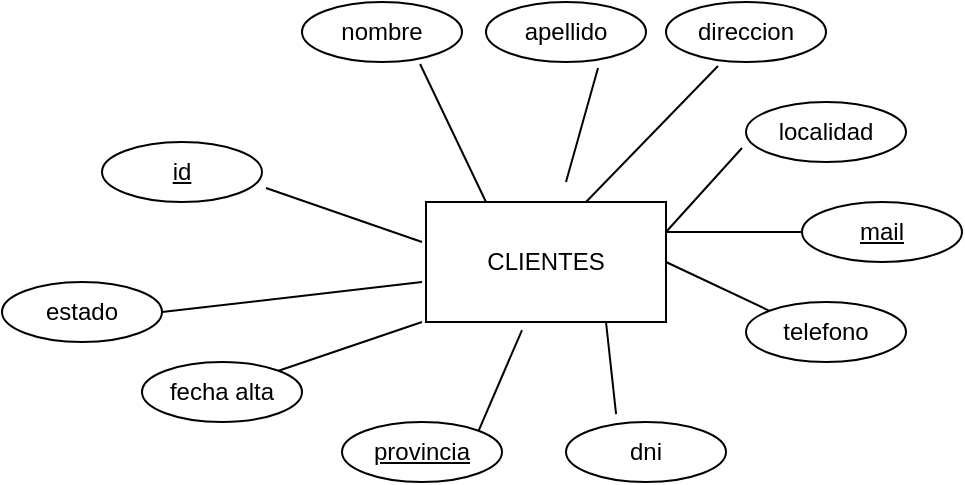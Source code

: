 <mxfile version="21.3.2" type="device">
  <diagram name="Page-1" id="EDdpgDFka4_l46D2-bP_">
    <mxGraphModel dx="1120" dy="452" grid="1" gridSize="10" guides="1" tooltips="1" connect="1" arrows="1" fold="1" page="1" pageScale="1" pageWidth="1169" pageHeight="827" math="0" shadow="0">
      <root>
        <mxCell id="0" />
        <mxCell id="1" parent="0" />
        <mxCell id="9ZaDoYKJ6JFhwV0VkCIw-12" value="CLIENTES" style="rounded=0;whiteSpace=wrap;html=1;" parent="1" vertex="1">
          <mxGeometry x="272" y="210" width="120" height="60" as="geometry" />
        </mxCell>
        <mxCell id="9ZaDoYKJ6JFhwV0VkCIw-13" value="nombre" style="ellipse;whiteSpace=wrap;html=1;" parent="1" vertex="1">
          <mxGeometry x="210" y="110" width="80" height="30" as="geometry" />
        </mxCell>
        <mxCell id="9ZaDoYKJ6JFhwV0VkCIw-14" value="apellido" style="ellipse;whiteSpace=wrap;html=1;" parent="1" vertex="1">
          <mxGeometry x="302" y="110" width="80" height="30" as="geometry" />
        </mxCell>
        <mxCell id="9ZaDoYKJ6JFhwV0VkCIw-16" value="direccion" style="ellipse;whiteSpace=wrap;html=1;" parent="1" vertex="1">
          <mxGeometry x="392" y="110" width="80" height="30" as="geometry" />
        </mxCell>
        <mxCell id="9ZaDoYKJ6JFhwV0VkCIw-17" value="" style="endArrow=none;html=1;rounded=0;entryX=0.738;entryY=1.033;entryDx=0;entryDy=0;entryPerimeter=0;exitX=0.25;exitY=0;exitDx=0;exitDy=0;" parent="1" source="9ZaDoYKJ6JFhwV0VkCIw-12" target="9ZaDoYKJ6JFhwV0VkCIw-13" edge="1">
          <mxGeometry width="50" height="50" relative="1" as="geometry">
            <mxPoint x="302" y="200" as="sourcePoint" />
            <mxPoint x="662" y="190" as="targetPoint" />
          </mxGeometry>
        </mxCell>
        <mxCell id="9ZaDoYKJ6JFhwV0VkCIw-18" value="localidad" style="ellipse;whiteSpace=wrap;html=1;" parent="1" vertex="1">
          <mxGeometry x="432" y="160" width="80" height="30" as="geometry" />
        </mxCell>
        <mxCell id="9ZaDoYKJ6JFhwV0VkCIw-19" value="telefono" style="ellipse;whiteSpace=wrap;html=1;" parent="1" vertex="1">
          <mxGeometry x="432" y="260" width="80" height="30" as="geometry" />
        </mxCell>
        <mxCell id="9ZaDoYKJ6JFhwV0VkCIw-20" value="" style="endArrow=none;html=1;rounded=0;entryX=0.7;entryY=1.1;entryDx=0;entryDy=0;entryPerimeter=0;" parent="1" target="9ZaDoYKJ6JFhwV0VkCIw-14" edge="1">
          <mxGeometry width="50" height="50" relative="1" as="geometry">
            <mxPoint x="342" y="200" as="sourcePoint" />
            <mxPoint x="662" y="190" as="targetPoint" />
          </mxGeometry>
        </mxCell>
        <mxCell id="9ZaDoYKJ6JFhwV0VkCIw-21" value="" style="endArrow=none;html=1;rounded=0;entryX=0.325;entryY=1.067;entryDx=0;entryDy=0;entryPerimeter=0;" parent="1" target="9ZaDoYKJ6JFhwV0VkCIw-16" edge="1">
          <mxGeometry width="50" height="50" relative="1" as="geometry">
            <mxPoint x="352" y="210" as="sourcePoint" />
            <mxPoint x="368" y="153" as="targetPoint" />
          </mxGeometry>
        </mxCell>
        <mxCell id="9ZaDoYKJ6JFhwV0VkCIw-22" value="" style="endArrow=none;html=1;rounded=0;exitX=1;exitY=0.25;exitDx=0;exitDy=0;entryX=-0.025;entryY=0.767;entryDx=0;entryDy=0;entryPerimeter=0;" parent="1" source="9ZaDoYKJ6JFhwV0VkCIw-12" target="9ZaDoYKJ6JFhwV0VkCIw-18" edge="1">
          <mxGeometry width="50" height="50" relative="1" as="geometry">
            <mxPoint x="612" y="240" as="sourcePoint" />
            <mxPoint x="662" y="190" as="targetPoint" />
          </mxGeometry>
        </mxCell>
        <mxCell id="9ZaDoYKJ6JFhwV0VkCIw-23" value="" style="endArrow=none;html=1;rounded=0;exitX=1;exitY=0.5;exitDx=0;exitDy=0;entryX=0;entryY=0;entryDx=0;entryDy=0;" parent="1" source="9ZaDoYKJ6JFhwV0VkCIw-12" target="9ZaDoYKJ6JFhwV0VkCIw-19" edge="1">
          <mxGeometry width="50" height="50" relative="1" as="geometry">
            <mxPoint x="612" y="240" as="sourcePoint" />
            <mxPoint x="662" y="190" as="targetPoint" />
          </mxGeometry>
        </mxCell>
        <mxCell id="9ZaDoYKJ6JFhwV0VkCIw-24" value="dni" style="ellipse;whiteSpace=wrap;html=1;" parent="1" vertex="1">
          <mxGeometry x="342" y="320" width="80" height="30" as="geometry" />
        </mxCell>
        <mxCell id="9ZaDoYKJ6JFhwV0VkCIw-25" value="" style="endArrow=none;html=1;rounded=0;entryX=0.75;entryY=1;entryDx=0;entryDy=0;exitX=0.313;exitY=-0.133;exitDx=0;exitDy=0;exitPerimeter=0;" parent="1" source="9ZaDoYKJ6JFhwV0VkCIw-24" target="9ZaDoYKJ6JFhwV0VkCIw-12" edge="1">
          <mxGeometry width="50" height="50" relative="1" as="geometry">
            <mxPoint x="612" y="240" as="sourcePoint" />
            <mxPoint x="662" y="190" as="targetPoint" />
          </mxGeometry>
        </mxCell>
        <mxCell id="Baw-MLdk2YJ1zAmpXyjq-1" value="&lt;u&gt;id&lt;/u&gt;" style="ellipse;whiteSpace=wrap;html=1;" vertex="1" parent="1">
          <mxGeometry x="110" y="180" width="80" height="30" as="geometry" />
        </mxCell>
        <mxCell id="Baw-MLdk2YJ1zAmpXyjq-2" value="" style="endArrow=none;html=1;rounded=0;exitX=1.025;exitY=0.767;exitDx=0;exitDy=0;exitPerimeter=0;" edge="1" parent="1" source="Baw-MLdk2YJ1zAmpXyjq-1">
          <mxGeometry width="50" height="50" relative="1" as="geometry">
            <mxPoint x="330" y="260" as="sourcePoint" />
            <mxPoint x="270" y="230" as="targetPoint" />
          </mxGeometry>
        </mxCell>
        <mxCell id="Baw-MLdk2YJ1zAmpXyjq-3" value="&lt;u&gt;provincia&lt;/u&gt;" style="ellipse;whiteSpace=wrap;html=1;" vertex="1" parent="1">
          <mxGeometry x="230" y="320" width="80" height="30" as="geometry" />
        </mxCell>
        <mxCell id="Baw-MLdk2YJ1zAmpXyjq-4" value="fecha alta" style="ellipse;whiteSpace=wrap;html=1;" vertex="1" parent="1">
          <mxGeometry x="130" y="290" width="80" height="30" as="geometry" />
        </mxCell>
        <mxCell id="Baw-MLdk2YJ1zAmpXyjq-5" value="estado" style="ellipse;whiteSpace=wrap;html=1;" vertex="1" parent="1">
          <mxGeometry x="60" y="250" width="80" height="30" as="geometry" />
        </mxCell>
        <mxCell id="Baw-MLdk2YJ1zAmpXyjq-6" value="" style="endArrow=none;html=1;rounded=0;exitX=1;exitY=0.5;exitDx=0;exitDy=0;" edge="1" parent="1" source="Baw-MLdk2YJ1zAmpXyjq-5">
          <mxGeometry width="50" height="50" relative="1" as="geometry">
            <mxPoint x="330" y="260" as="sourcePoint" />
            <mxPoint x="270" y="250" as="targetPoint" />
          </mxGeometry>
        </mxCell>
        <mxCell id="Baw-MLdk2YJ1zAmpXyjq-7" value="" style="endArrow=none;html=1;rounded=0;exitX=1;exitY=0;exitDx=0;exitDy=0;" edge="1" parent="1" source="Baw-MLdk2YJ1zAmpXyjq-4">
          <mxGeometry width="50" height="50" relative="1" as="geometry">
            <mxPoint x="330" y="260" as="sourcePoint" />
            <mxPoint x="270" y="270" as="targetPoint" />
          </mxGeometry>
        </mxCell>
        <mxCell id="Baw-MLdk2YJ1zAmpXyjq-8" value="" style="endArrow=none;html=1;rounded=0;exitX=1;exitY=0;exitDx=0;exitDy=0;entryX=0.4;entryY=1.067;entryDx=0;entryDy=0;entryPerimeter=0;" edge="1" parent="1" source="Baw-MLdk2YJ1zAmpXyjq-3" target="9ZaDoYKJ6JFhwV0VkCIw-12">
          <mxGeometry width="50" height="50" relative="1" as="geometry">
            <mxPoint x="330" y="260" as="sourcePoint" />
            <mxPoint x="380" y="210" as="targetPoint" />
          </mxGeometry>
        </mxCell>
        <mxCell id="Baw-MLdk2YJ1zAmpXyjq-9" value="&lt;u&gt;mail&lt;/u&gt;" style="ellipse;whiteSpace=wrap;html=1;" vertex="1" parent="1">
          <mxGeometry x="460" y="210" width="80" height="30" as="geometry" />
        </mxCell>
        <mxCell id="Baw-MLdk2YJ1zAmpXyjq-10" value="" style="endArrow=none;html=1;rounded=0;entryX=0;entryY=0.5;entryDx=0;entryDy=0;exitX=1;exitY=0.25;exitDx=0;exitDy=0;" edge="1" parent="1" source="9ZaDoYKJ6JFhwV0VkCIw-12" target="Baw-MLdk2YJ1zAmpXyjq-9">
          <mxGeometry width="50" height="50" relative="1" as="geometry">
            <mxPoint x="330" y="260" as="sourcePoint" />
            <mxPoint x="380" y="210" as="targetPoint" />
          </mxGeometry>
        </mxCell>
      </root>
    </mxGraphModel>
  </diagram>
</mxfile>
